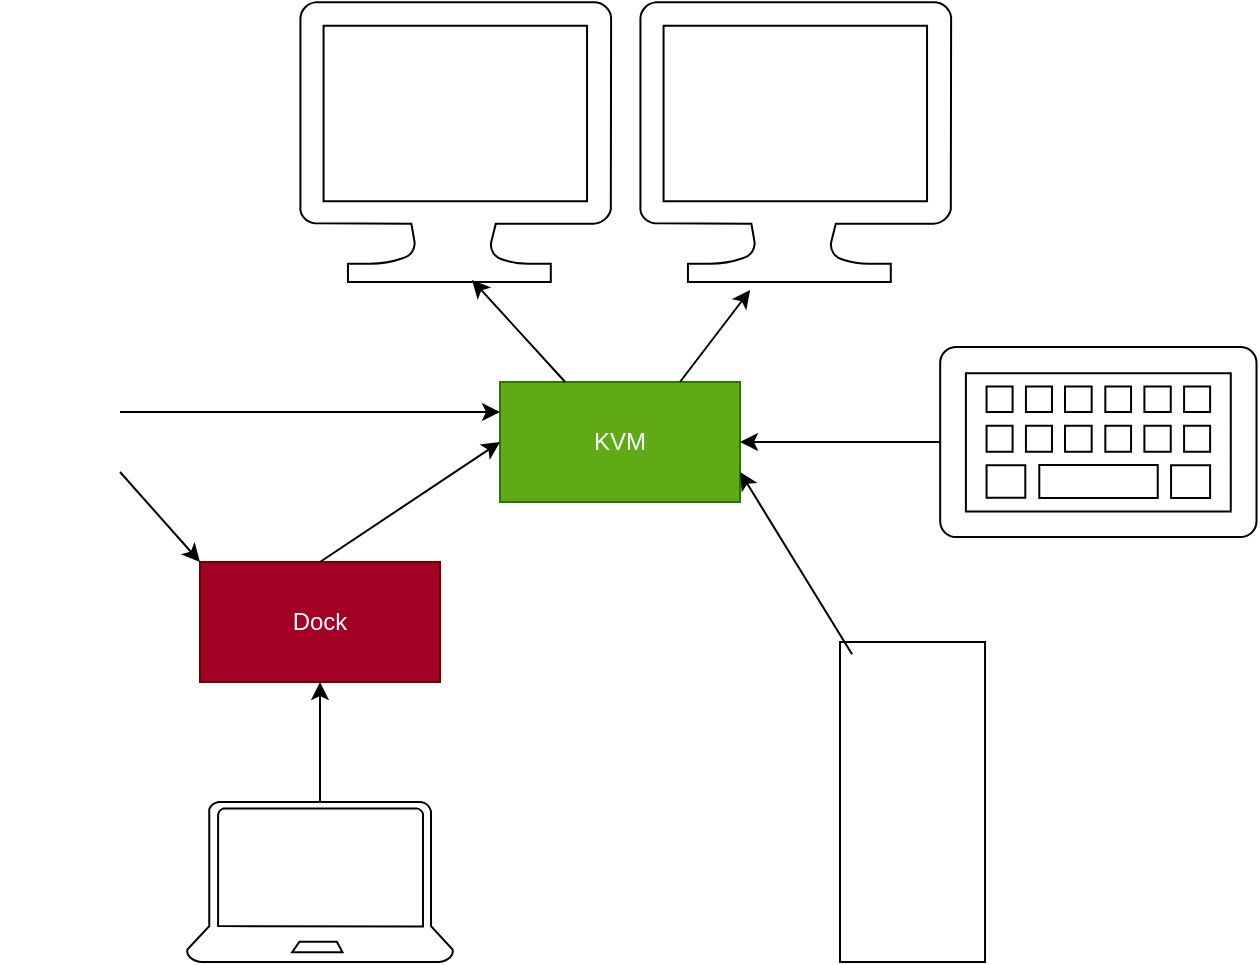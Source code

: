 <mxfile version="27.0.6">
  <diagram name="Page-1" id="-OjgLEtUoCYl-kFv9vaK">
    <mxGraphModel dx="725" dy="1117" grid="1" gridSize="10" guides="1" tooltips="1" connect="1" arrows="1" fold="1" page="1" pageScale="1" pageWidth="827" pageHeight="1169" math="0" shadow="0">
      <root>
        <mxCell id="0" />
        <mxCell id="1" parent="0" />
        <mxCell id="RVZC-ofbu4COuB1lyOAc-1" value="" style="sketch=0;aspect=fixed;pointerEvents=1;shadow=0;dashed=0;html=1;labelPosition=center;verticalLabelPosition=bottom;verticalAlign=top;align=center;shape=mxgraph.azure.laptop" parent="1" vertex="1">
          <mxGeometry x="173.33" y="450" width="133.34" height="80" as="geometry" />
        </mxCell>
        <mxCell id="RVZC-ofbu4COuB1lyOAc-2" value="" style="verticalLabelPosition=bottom;html=1;verticalAlign=top;align=center;shape=mxgraph.azure.computer;pointerEvents=1;" parent="1" vertex="1">
          <mxGeometry x="230.0" y="50" width="155.56" height="140" as="geometry" />
        </mxCell>
        <mxCell id="RVZC-ofbu4COuB1lyOAc-3" value="Dock" style="rounded=0;whiteSpace=wrap;html=1;fillColor=#a20025;fontColor=#ffffff;strokeColor=#6F0000;" parent="1" vertex="1">
          <mxGeometry x="180" y="330" width="120" height="60" as="geometry" />
        </mxCell>
        <mxCell id="RVZC-ofbu4COuB1lyOAc-4" value="KVM" style="rounded=0;whiteSpace=wrap;html=1;fillColor=#60a917;fontColor=#ffffff;strokeColor=#2D7600;" parent="1" vertex="1">
          <mxGeometry x="330" y="240" width="120" height="60" as="geometry" />
        </mxCell>
        <mxCell id="RVZC-ofbu4COuB1lyOAc-5" value="" style="shape=mxgraph.networks2.icon;aspect=fixed;network2IconShadow=1;network2bgFillColor=none;network2Icon=mxgraph.networks2.desktop_pc;network2IconXOffset=-0.003;network2IconYOffset=0.0;network2IconW=0.453;network2IconH=1.0;" parent="1" vertex="1">
          <mxGeometry x="500" y="370" width="72.52" height="160" as="geometry" />
        </mxCell>
        <mxCell id="RVZC-ofbu4COuB1lyOAc-6" value="" style="verticalLabelPosition=bottom;html=1;verticalAlign=top;align=center;shape=mxgraph.azure.computer;pointerEvents=1;" parent="1" vertex="1">
          <mxGeometry x="400" y="50" width="155.56" height="140" as="geometry" />
        </mxCell>
        <mxCell id="RVZC-ofbu4COuB1lyOAc-7" value="" style="sketch=0;aspect=fixed;pointerEvents=1;shadow=0;dashed=0;html=1;labelPosition=center;verticalLabelPosition=bottom;verticalAlign=top;align=center;shape=mxgraph.mscae.enterprise.keyboard" parent="1" vertex="1">
          <mxGeometry x="550" y="222.5" width="158.33" height="95" as="geometry" />
        </mxCell>
        <mxCell id="RVZC-ofbu4COuB1lyOAc-9" value="" style="endArrow=classic;html=1;rounded=0;exitX=0.5;exitY=0;exitDx=0;exitDy=0;exitPerimeter=0;entryX=0.5;entryY=1;entryDx=0;entryDy=0;strokeColor=light-dark(#000000,#000000);" parent="1" source="RVZC-ofbu4COuB1lyOAc-1" target="RVZC-ofbu4COuB1lyOAc-3" edge="1">
          <mxGeometry width="50" height="50" relative="1" as="geometry">
            <mxPoint x="360" y="480" as="sourcePoint" />
            <mxPoint x="410" y="430" as="targetPoint" />
          </mxGeometry>
        </mxCell>
        <mxCell id="RVZC-ofbu4COuB1lyOAc-14" value="" style="endArrow=classic;html=1;rounded=0;exitX=0.5;exitY=0;exitDx=0;exitDy=0;entryX=0;entryY=0.5;entryDx=0;entryDy=0;strokeColor=light-dark(#000000,#000000);" parent="1" source="RVZC-ofbu4COuB1lyOAc-3" target="RVZC-ofbu4COuB1lyOAc-4" edge="1">
          <mxGeometry width="50" height="50" relative="1" as="geometry">
            <mxPoint x="360" y="480" as="sourcePoint" />
            <mxPoint x="410" y="430" as="targetPoint" />
          </mxGeometry>
        </mxCell>
        <mxCell id="RVZC-ofbu4COuB1lyOAc-15" value="" style="endArrow=classic;html=1;rounded=0;exitX=0.083;exitY=0.038;exitDx=0;exitDy=0;exitPerimeter=0;entryX=1;entryY=0.75;entryDx=0;entryDy=0;strokeColor=light-dark(#000000,#000000);" parent="1" source="RVZC-ofbu4COuB1lyOAc-5" target="RVZC-ofbu4COuB1lyOAc-4" edge="1">
          <mxGeometry width="50" height="50" relative="1" as="geometry">
            <mxPoint x="360" y="480" as="sourcePoint" />
            <mxPoint x="410" y="430" as="targetPoint" />
          </mxGeometry>
        </mxCell>
        <mxCell id="RVZC-ofbu4COuB1lyOAc-16" value="" style="endArrow=classic;html=1;rounded=0;exitX=0;exitY=0.5;exitDx=0;exitDy=0;exitPerimeter=0;entryX=1;entryY=0.5;entryDx=0;entryDy=0;strokeColor=light-dark(#000000,#000000);" parent="1" source="RVZC-ofbu4COuB1lyOAc-7" target="RVZC-ofbu4COuB1lyOAc-4" edge="1">
          <mxGeometry width="50" height="50" relative="1" as="geometry">
            <mxPoint x="360" y="480" as="sourcePoint" />
            <mxPoint x="410" y="430" as="targetPoint" />
          </mxGeometry>
        </mxCell>
        <mxCell id="RVZC-ofbu4COuB1lyOAc-17" value="" style="endArrow=classic;html=1;rounded=0;entryX=0.553;entryY=0.993;entryDx=0;entryDy=0;entryPerimeter=0;strokeColor=light-dark(#000000,#000000);" parent="1" source="RVZC-ofbu4COuB1lyOAc-4" target="RVZC-ofbu4COuB1lyOAc-2" edge="1">
          <mxGeometry width="50" height="50" relative="1" as="geometry">
            <mxPoint x="360" y="480" as="sourcePoint" />
            <mxPoint x="410" y="430" as="targetPoint" />
          </mxGeometry>
        </mxCell>
        <mxCell id="RVZC-ofbu4COuB1lyOAc-18" value="" style="endArrow=classic;html=1;rounded=0;entryX=0.354;entryY=1.029;entryDx=0;entryDy=0;entryPerimeter=0;exitX=0.75;exitY=0;exitDx=0;exitDy=0;strokeColor=light-dark(#000000,#000000);" parent="1" source="RVZC-ofbu4COuB1lyOAc-4" target="RVZC-ofbu4COuB1lyOAc-6" edge="1">
          <mxGeometry width="50" height="50" relative="1" as="geometry">
            <mxPoint x="360" y="480" as="sourcePoint" />
            <mxPoint x="410" y="430" as="targetPoint" />
          </mxGeometry>
        </mxCell>
        <mxCell id="W00BVsn5uu2DjsLz6WVH-1" value="" style="shape=image;html=1;verticalAlign=top;verticalLabelPosition=bottom;labelBackgroundColor=#ffffff;imageAspect=0;aspect=fixed;image=https://cdn1.iconfinder.com/data/icons/bootstrap-vol-3/16/outlet-128.png" vertex="1" parent="1">
          <mxGeometry x="80" y="240" width="60" height="60" as="geometry" />
        </mxCell>
        <mxCell id="W00BVsn5uu2DjsLz6WVH-2" value="" style="endArrow=classic;html=1;rounded=0;exitX=1;exitY=0.25;exitDx=0;exitDy=0;entryX=0;entryY=0.25;entryDx=0;entryDy=0;strokeColor=light-dark(#000000,#000000);" edge="1" parent="1" source="W00BVsn5uu2DjsLz6WVH-1" target="RVZC-ofbu4COuB1lyOAc-4">
          <mxGeometry width="50" height="50" relative="1" as="geometry">
            <mxPoint x="360" y="600" as="sourcePoint" />
            <mxPoint x="410" y="550" as="targetPoint" />
          </mxGeometry>
        </mxCell>
        <mxCell id="W00BVsn5uu2DjsLz6WVH-3" value="" style="endArrow=classic;html=1;rounded=0;exitX=1;exitY=0.75;exitDx=0;exitDy=0;entryX=0;entryY=0;entryDx=0;entryDy=0;strokeColor=light-dark(#000000,#000000);" edge="1" parent="1" source="W00BVsn5uu2DjsLz6WVH-1" target="RVZC-ofbu4COuB1lyOAc-3">
          <mxGeometry width="50" height="50" relative="1" as="geometry">
            <mxPoint x="360" y="600" as="sourcePoint" />
            <mxPoint x="410" y="550" as="targetPoint" />
          </mxGeometry>
        </mxCell>
      </root>
    </mxGraphModel>
  </diagram>
</mxfile>
